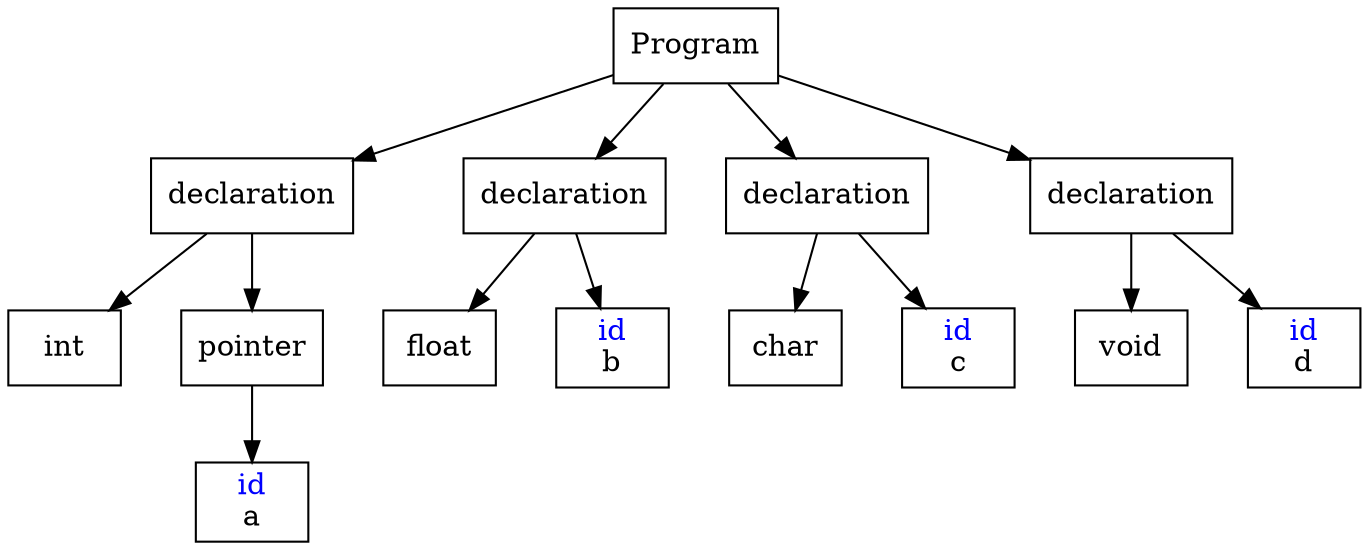 digraph G
{
    nodesep = 0.4;
    ranksep = 0.5;
	NODE140506461188280[label=<Program> shape=box];
	NODE140506461191696[label=<declaration> shape=box];
	NODE140506461188280->NODE140506461191696
	NODE140506461190464[label=<int> shape=box];
	NODE140506461191696->NODE140506461190464
	NODE140506461188896[label=<pointer> shape=box];
	NODE140506461191696->NODE140506461188896
	NODE140506461190912[label=<<font color = "blue">id</font><br/>a> shape=box];
	NODE140506461188896->NODE140506461190912
	NODE140506461188336[label=<declaration> shape=box];
	NODE140506461188280->NODE140506461188336
	NODE140506461188728[label=<float> shape=box];
	NODE140506461188336->NODE140506461188728
	NODE140506461188616[label=<<font color = "blue">id</font><br/>b> shape=box];
	NODE140506461188336->NODE140506461188616
	NODE140506461188224[label=<declaration> shape=box];
	NODE140506461188280->NODE140506461188224
	NODE140506461191864[label=<char> shape=box];
	NODE140506461188224->NODE140506461191864
	NODE140506461189176[label=<<font color = "blue">id</font><br/>c> shape=box];
	NODE140506461188224->NODE140506461189176
	NODE140506461190968[label=<declaration> shape=box];
	NODE140506461188280->NODE140506461190968
	NODE140506461189344[label=<void> shape=box];
	NODE140506461190968->NODE140506461189344
	NODE140506461191136[label=<<font color = "blue">id</font><br/>d> shape=box];
	NODE140506461190968->NODE140506461191136
}